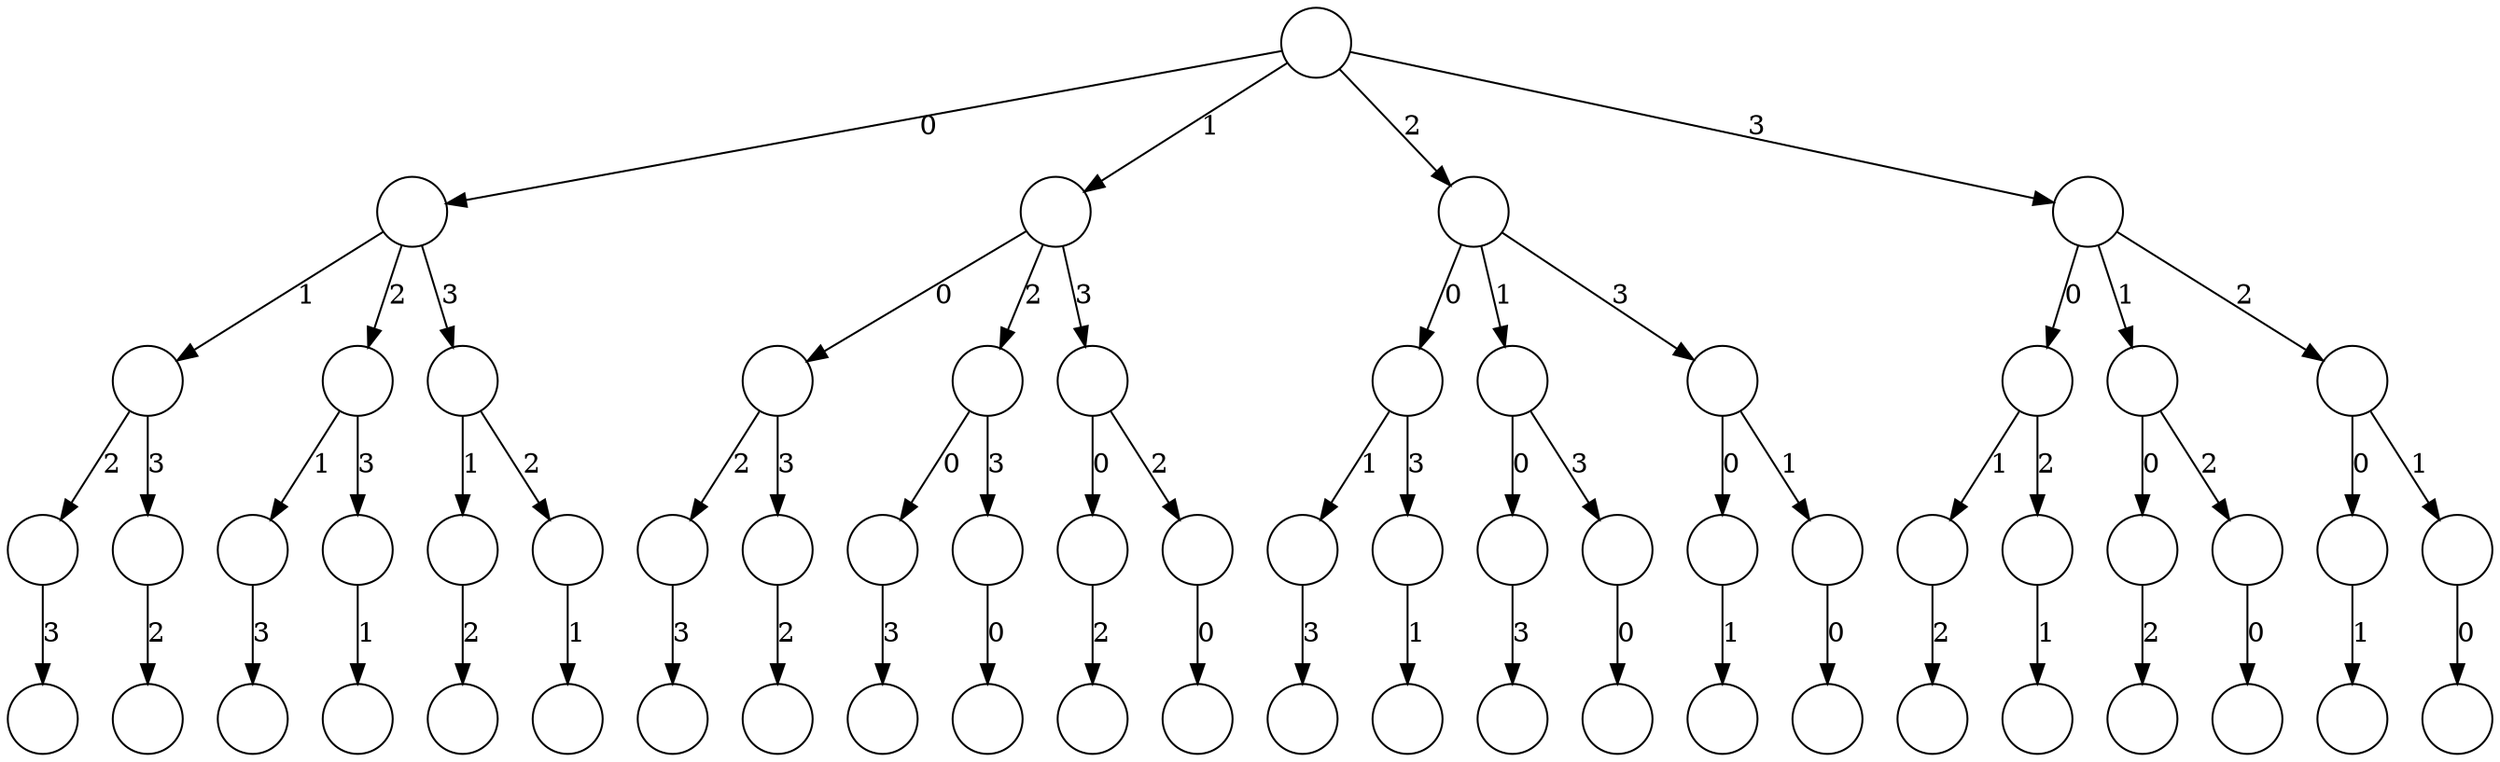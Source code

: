 digraph Explosion {
  node [shape=circle, fixedsize=true, label=""];
  root -> root0[label="0"];
  root0 -> root01[label="1"];
  root01 -> root012[label="2"];
  root012 -> root0123[label="3"];
  root01 -> root013[label="3"];
  root013 -> root0132[label="2"];
  root0 -> root02[label="2"];
  root02 -> root021[label="1"];
  root021 -> root0213[label="3"];
  root02 -> root023[label="3"];
  root023 -> root0231[label="1"];
  root0 -> root03[label="3"];
  root03 -> root031[label="1"];
  root031 -> root0312[label="2"];
  root03 -> root032[label="2"];
  root032 -> root0321[label="1"];
  root -> root1[label="1"];
  root1 -> root10[label="0"];
  root10 -> root102[label="2"];
  root102 -> root1023[label="3"];
  root10 -> root103[label="3"];
  root103 -> root1032[label="2"];
  root1 -> root12[label="2"];
  root12 -> root120[label="0"];
  root120 -> root1203[label="3"];
  root12 -> root123[label="3"];
  root123 -> root1230[label="0"];
  root1 -> root13[label="3"];
  root13 -> root130[label="0"];
  root130 -> root1302[label="2"];
  root13 -> root132[label="2"];
  root132 -> root1320[label="0"];
  root -> root2[label="2"];
  root2 -> root20[label="0"];
  root20 -> root201[label="1"];
  root201 -> root2013[label="3"];
  root20 -> root203[label="3"];
  root203 -> root2031[label="1"];
  root2 -> root21[label="1"];
  root21 -> root210[label="0"];
  root210 -> root2103[label="3"];
  root21 -> root213[label="3"];
  root213 -> root2130[label="0"];
  root2 -> root23[label="3"];
  root23 -> root230[label="0"];
  root230 -> root2301[label="1"];
  root23 -> root231[label="1"];
  root231 -> root2310[label="0"];
  root -> root3[label="3"];
  root3 -> root30[label="0"];
  root30 -> root301[label="1"];
  root301 -> root3012[label="2"];
  root30 -> root302[label="2"];
  root302 -> root3021[label="1"];
  root3 -> root31[label="1"];
  root31 -> root310[label="0"];
  root310 -> root3102[label="2"];
  root31 -> root312[label="2"];
  root312 -> root3120[label="0"];
  root3 -> root32[label="2"];
  root32 -> root320[label="0"];
  root320 -> root3201[label="1"];
  root32 -> root321[label="1"];
  root321 -> root3210[label="0"];
}